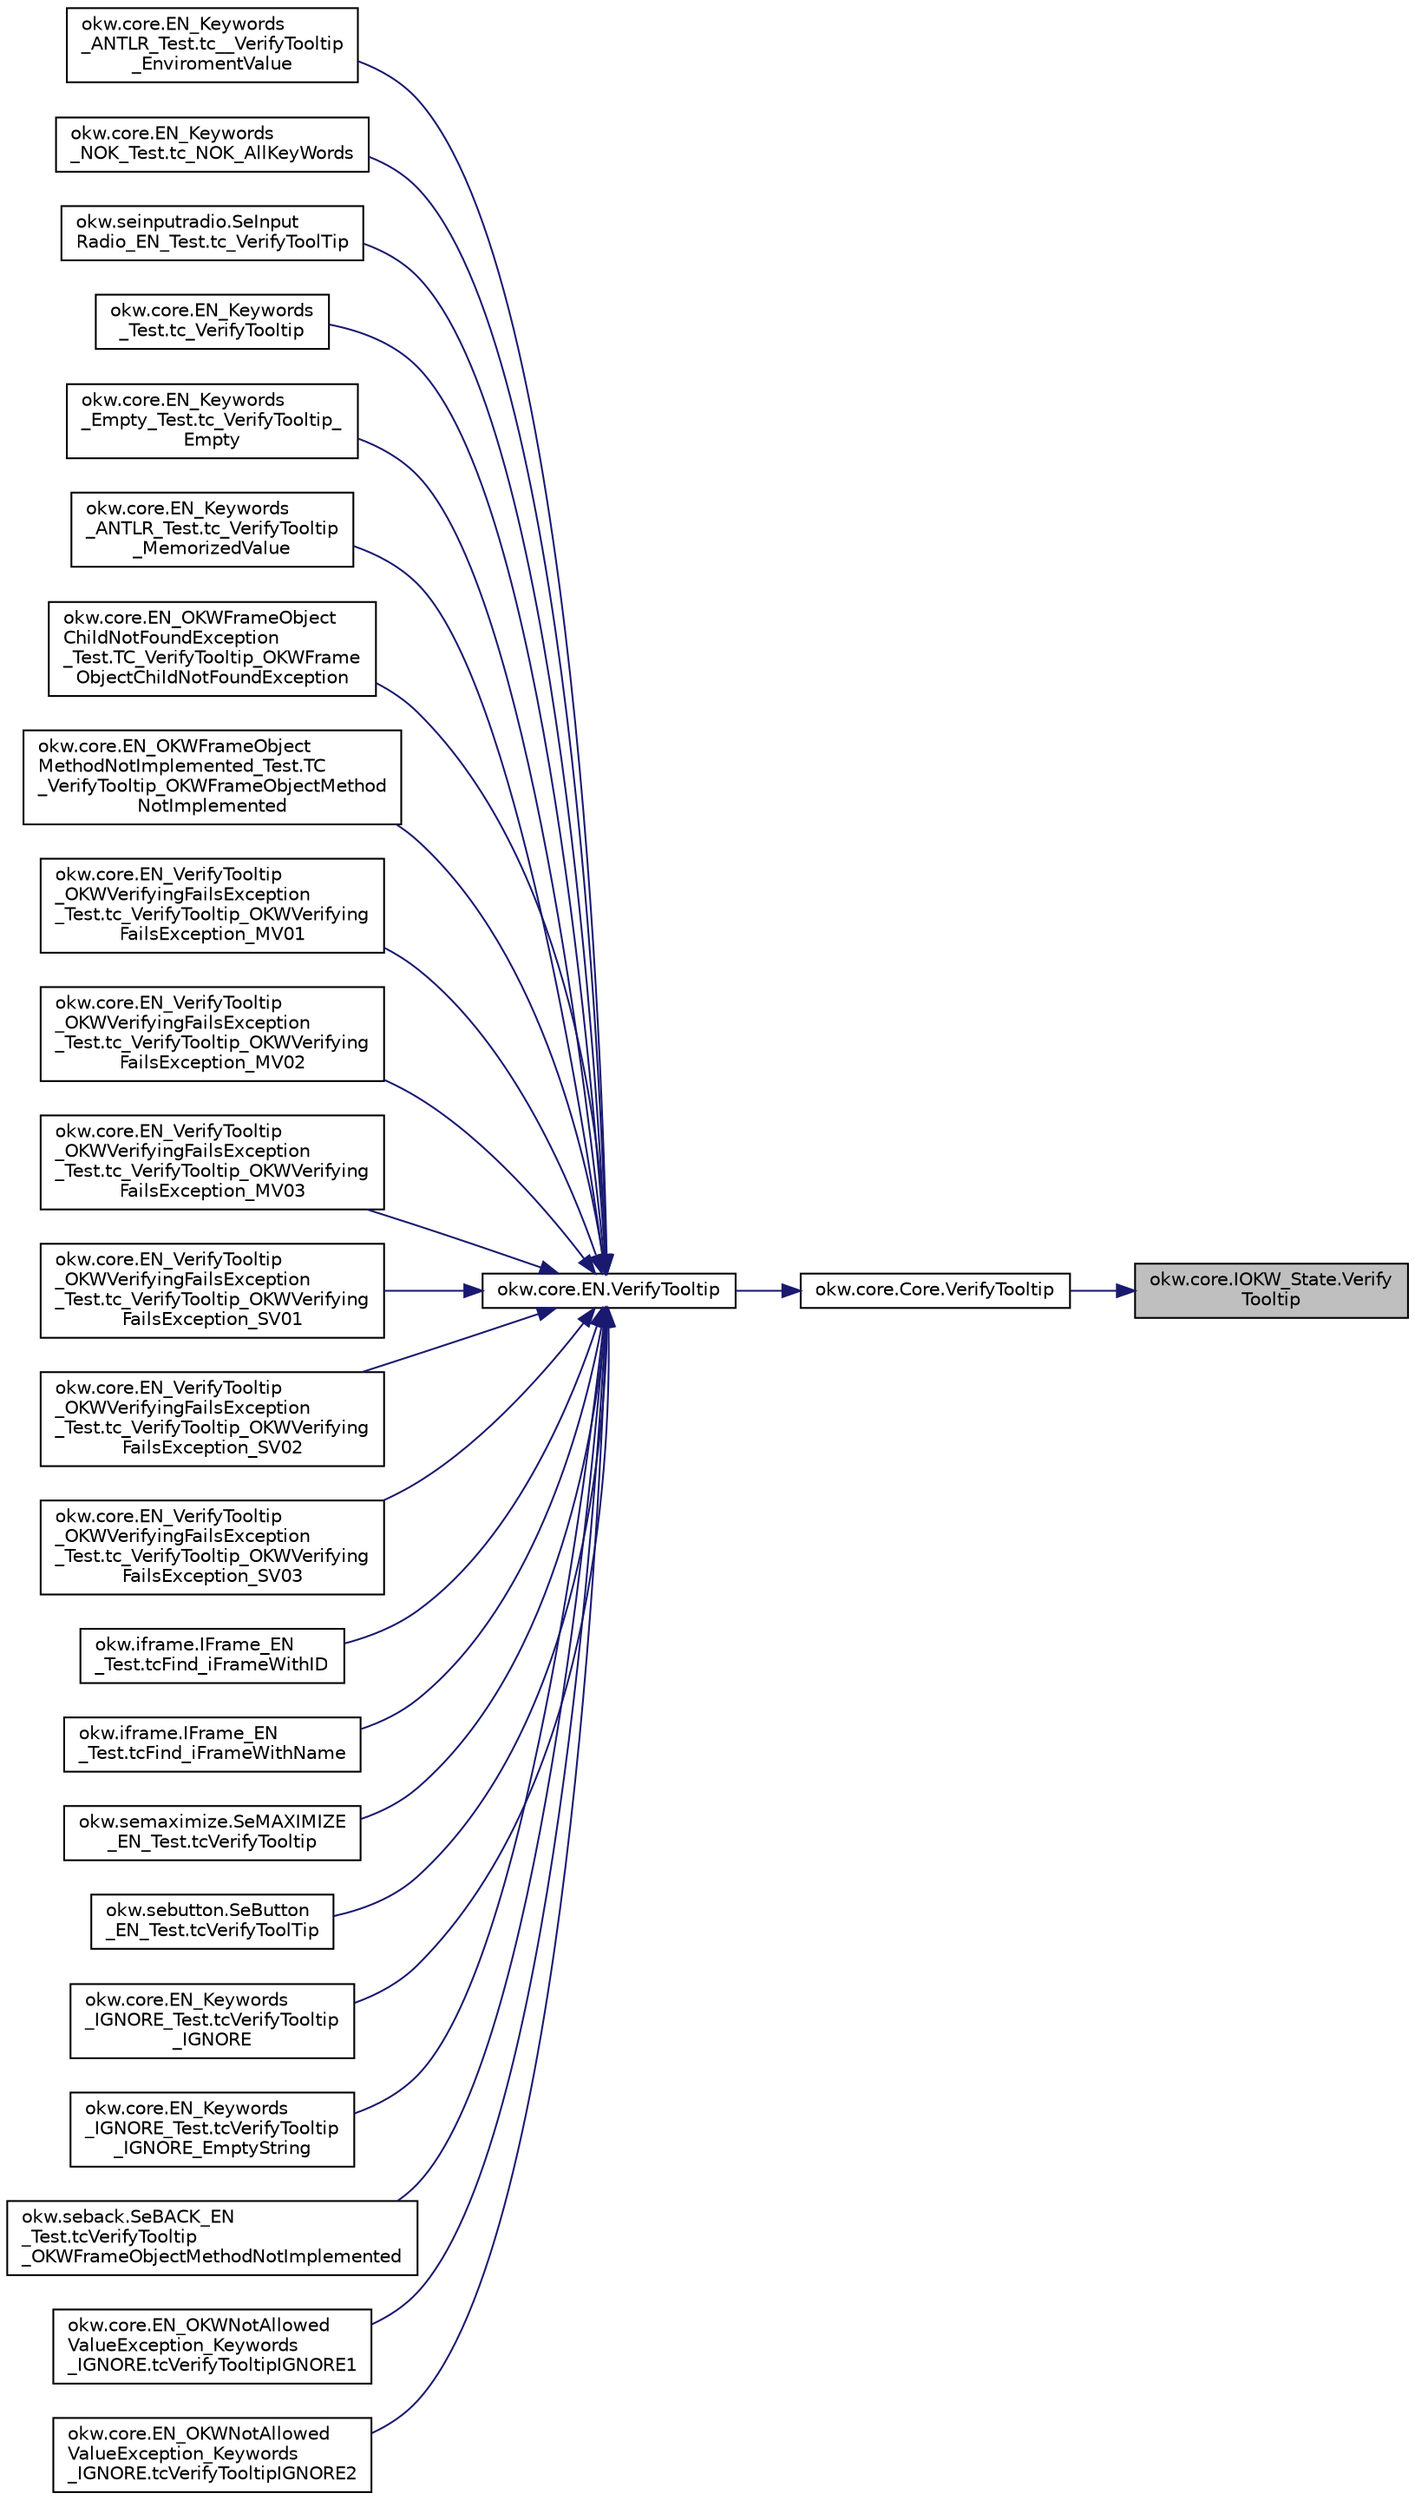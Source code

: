 digraph "okw.core.IOKW_State.VerifyTooltip"
{
 // INTERACTIVE_SVG=YES
 // LATEX_PDF_SIZE
  edge [fontname="Helvetica",fontsize="10",labelfontname="Helvetica",labelfontsize="10"];
  node [fontname="Helvetica",fontsize="10",shape=record];
  rankdir="RL";
  Node1 [label="okw.core.IOKW_State.Verify\lTooltip",height=0.2,width=0.4,color="black", fillcolor="grey75", style="filled", fontcolor="black",tooltip="Prüft den Tooltip-Text eines Objektes."];
  Node1 -> Node2 [dir="back",color="midnightblue",fontsize="10",style="solid",fontname="Helvetica"];
  Node2 [label="okw.core.Core.VerifyTooltip",height=0.2,width=0.4,color="black", fillcolor="white", style="filled",URL="$classokw_1_1core_1_1_core.html#aa53c4a10dcd4eb1a6ae2c41eb9f23ee2",tooltip="Prüft den Tooltip-Text eines Objektes."];
  Node2 -> Node3 [dir="back",color="midnightblue",fontsize="10",style="solid",fontname="Helvetica"];
  Node3 [label="okw.core.EN.VerifyTooltip",height=0.2,width=0.4,color="black", fillcolor="white", style="filled",URL="$classokw_1_1core_1_1_e_n.html#a7a19b4149e808ffc7fbaca9d0e6412b3",tooltip="Prüft den Tooltip-Text eines Objektes."];
  Node3 -> Node4 [dir="back",color="midnightblue",fontsize="10",style="solid",fontname="Helvetica"];
  Node4 [label="okw.core.EN_Keywords\l_ANTLR_Test.tc__VerifyTooltip\l_EnviromentValue",height=0.2,width=0.4,color="black", fillcolor="white", style="filled",URL="$classokw_1_1core_1_1_e_n___keywords___a_n_t_l_r___test.html#a4ad606615476d86141bdb598f2c21666",tooltip=" "];
  Node3 -> Node5 [dir="back",color="midnightblue",fontsize="10",style="solid",fontname="Helvetica"];
  Node5 [label="okw.core.EN_Keywords\l_NOK_Test.tc_NOK_AllKeyWords",height=0.2,width=0.4,color="black", fillcolor="white", style="filled",URL="$classokw_1_1core_1_1_e_n___keywords___n_o_k___test.html#a81a960a2341dfb0e27da7871291c84dc",tooltip="Prüft methoden aufruf für einen einfachen Click."];
  Node3 -> Node6 [dir="back",color="midnightblue",fontsize="10",style="solid",fontname="Helvetica"];
  Node6 [label="okw.seinputradio.SeInput\lRadio_EN_Test.tc_VerifyToolTip",height=0.2,width=0.4,color="black", fillcolor="white", style="filled",URL="$classokw_1_1seinputradio_1_1_se_input_radio___e_n___test.html#a4f95c220c0bd0f4090fafff529fcfdc3",tooltip="Test des Schlüsselwortes VerifyToolTip für den GUI-Adapter SeInputRadio."];
  Node3 -> Node7 [dir="back",color="midnightblue",fontsize="10",style="solid",fontname="Helvetica"];
  Node7 [label="okw.core.EN_Keywords\l_Test.tc_VerifyTooltip",height=0.2,width=0.4,color="black", fillcolor="white", style="filled",URL="$classokw_1_1core_1_1_e_n___keywords___test.html#acd9fb68b19c937fd107640c6fd56338c",tooltip="\"Normaler\" Testfall für das Schlüsselwort VerifyCaption."];
  Node3 -> Node8 [dir="back",color="midnightblue",fontsize="10",style="solid",fontname="Helvetica"];
  Node8 [label="okw.core.EN_Keywords\l_Empty_Test.tc_VerifyTooltip_\lEmpty",height=0.2,width=0.4,color="black", fillcolor="white", style="filled",URL="$classokw_1_1core_1_1_e_n___keywords___empty___test.html#a9fc53dc3dc66074ac611851720cb9a94",tooltip="Prüft \"${EMPTY}\" für das Schlüsselwort VerifyValue(string,string)"];
  Node3 -> Node9 [dir="back",color="midnightblue",fontsize="10",style="solid",fontname="Helvetica"];
  Node9 [label="okw.core.EN_Keywords\l_ANTLR_Test.tc_VerifyTooltip\l_MemorizedValue",height=0.2,width=0.4,color="black", fillcolor="white", style="filled",URL="$classokw_1_1core_1_1_e_n___keywords___a_n_t_l_r___test.html#af6fc2eaf63a00647e7cf20878a2b7536",tooltip=" "];
  Node3 -> Node10 [dir="back",color="midnightblue",fontsize="10",style="solid",fontname="Helvetica"];
  Node10 [label="okw.core.EN_OKWFrameObject\lChildNotFoundException\l_Test.TC_VerifyTooltip_OKWFrame\lObjectChildNotFoundException",height=0.2,width=0.4,color="black", fillcolor="white", style="filled",URL="$classokw_1_1core_1_1_e_n___o_k_w_frame_object_child_not_found_exception___test.html#ac46576609538e5edf8dd2265dd8306c6",tooltip="Prüft ob die Ausnahme OKWFrameObjectChildNotFoundException durch die LFC-VerifyValue ausgelöst wird,..."];
  Node3 -> Node11 [dir="back",color="midnightblue",fontsize="10",style="solid",fontname="Helvetica"];
  Node11 [label="okw.core.EN_OKWFrameObject\lMethodNotImplemented_Test.TC\l_VerifyTooltip_OKWFrameObjectMethod\lNotImplemented",height=0.2,width=0.4,color="black", fillcolor="white", style="filled",URL="$classokw_1_1core_1_1_e_n___o_k_w_frame_object_method_not_implemented___test.html#a2d83a9bb5ad1bf7e685a32a558aaa0bc",tooltip="Prüft ob die Ausnahme OKWFrameObjectMethodNotImplemented von VerifyTooltip( FN, ExpVal ) ausgelöst wi..."];
  Node3 -> Node12 [dir="back",color="midnightblue",fontsize="10",style="solid",fontname="Helvetica"];
  Node12 [label="okw.core.EN_VerifyTooltip\l_OKWVerifyingFailsException\l_Test.tc_VerifyTooltip_OKWVerifying\lFailsException_MV01",height=0.2,width=0.4,color="black", fillcolor="white", style="filled",URL="$classokw_1_1core_1_1_e_n___verify_tooltip___o_k_w_verifying_fails_exception___test.html#afd2d3f8ba38ae6d7cd04aecbd34d62e8",tooltip="Prüft, ob die Ausnahme OKWVerifyingFailsException bei einem Soll/Ist-Vergleich ausgelöst wird."];
  Node3 -> Node13 [dir="back",color="midnightblue",fontsize="10",style="solid",fontname="Helvetica"];
  Node13 [label="okw.core.EN_VerifyTooltip\l_OKWVerifyingFailsException\l_Test.tc_VerifyTooltip_OKWVerifying\lFailsException_MV02",height=0.2,width=0.4,color="black", fillcolor="white", style="filled",URL="$classokw_1_1core_1_1_e_n___verify_tooltip___o_k_w_verifying_fails_exception___test.html#a5c0d99347013a0d2de1b9687a6471364",tooltip="Prüft, ob die Ausnahme OKWVerifyingFailsException bei einem Soll/Ist-Vergleich ausgelöst wird."];
  Node3 -> Node14 [dir="back",color="midnightblue",fontsize="10",style="solid",fontname="Helvetica"];
  Node14 [label="okw.core.EN_VerifyTooltip\l_OKWVerifyingFailsException\l_Test.tc_VerifyTooltip_OKWVerifying\lFailsException_MV03",height=0.2,width=0.4,color="black", fillcolor="white", style="filled",URL="$classokw_1_1core_1_1_e_n___verify_tooltip___o_k_w_verifying_fails_exception___test.html#aa8e11ade33902ea207796749753d42d8",tooltip="Prüft, ob die Ausnahme OKWVerifyingFailsException bei einem Soll/Ist-Vergleich ausgelöst wird."];
  Node3 -> Node15 [dir="back",color="midnightblue",fontsize="10",style="solid",fontname="Helvetica"];
  Node15 [label="okw.core.EN_VerifyTooltip\l_OKWVerifyingFailsException\l_Test.tc_VerifyTooltip_OKWVerifying\lFailsException_SV01",height=0.2,width=0.4,color="black", fillcolor="white", style="filled",URL="$classokw_1_1core_1_1_e_n___verify_tooltip___o_k_w_verifying_fails_exception___test.html#a4154573bd2215db32edeab3e4d3cd2c6",tooltip="Prüft, ob die Ausnahme OKWVerifyingFailsException bei einem Soll/Ist-Vergleich ausgelöst wird."];
  Node3 -> Node16 [dir="back",color="midnightblue",fontsize="10",style="solid",fontname="Helvetica"];
  Node16 [label="okw.core.EN_VerifyTooltip\l_OKWVerifyingFailsException\l_Test.tc_VerifyTooltip_OKWVerifying\lFailsException_SV02",height=0.2,width=0.4,color="black", fillcolor="white", style="filled",URL="$classokw_1_1core_1_1_e_n___verify_tooltip___o_k_w_verifying_fails_exception___test.html#a093e47d359d7d27c4bcf18be036d31c6",tooltip="Prüft, ob die Ausnahme OKWVerifyingFailsException bei einem Soll/Ist-Vergleich ausgelöst wird."];
  Node3 -> Node17 [dir="back",color="midnightblue",fontsize="10",style="solid",fontname="Helvetica"];
  Node17 [label="okw.core.EN_VerifyTooltip\l_OKWVerifyingFailsException\l_Test.tc_VerifyTooltip_OKWVerifying\lFailsException_SV03",height=0.2,width=0.4,color="black", fillcolor="white", style="filled",URL="$classokw_1_1core_1_1_e_n___verify_tooltip___o_k_w_verifying_fails_exception___test.html#a5836eb0c73c157dd641ca7018f26b2c3",tooltip="Prüft, ob die Ausnahme OKWVerifyingFailsException bei einem Soll/Ist-Vergleich ausgelöst wird."];
  Node3 -> Node18 [dir="back",color="midnightblue",fontsize="10",style="solid",fontname="Helvetica"];
  Node18 [label="okw.iframe.IFrame_EN\l_Test.tcFind_iFrameWithID",height=0.2,width=0.4,color="black", fillcolor="white", style="filled",URL="$classokw_1_1iframe_1_1_i_frame___e_n___test.html#adee33017452489e5a0ef80aaafb626cc",tooltip="Testet die Implementierung des Schlüsselwortes ClickOn( FN ) für Klasse SeBACK ."];
  Node3 -> Node19 [dir="back",color="midnightblue",fontsize="10",style="solid",fontname="Helvetica"];
  Node19 [label="okw.iframe.IFrame_EN\l_Test.tcFind_iFrameWithName",height=0.2,width=0.4,color="black", fillcolor="white", style="filled",URL="$classokw_1_1iframe_1_1_i_frame___e_n___test.html#aab35fb15a8b81f6ff5ac834683b47b7d",tooltip="Testet die Implementierung des Schlüsselwortes ClickOn( FN ) für Klasse SeBACK ."];
  Node3 -> Node20 [dir="back",color="midnightblue",fontsize="10",style="solid",fontname="Helvetica"];
  Node20 [label="okw.semaximize.SeMAXIMIZE\l_EN_Test.tcVerifyTooltip",height=0.2,width=0.4,color="black", fillcolor="white", style="filled",URL="$classokw_1_1semaximize_1_1_se_m_a_x_i_m_i_z_e___e_n___test.html#afd5d58d8fb1b537a6f1a4a1bb1b8dded",tooltip="Test des Schlüsselwortes \"VerifyTooltip( FN, ExpVal ) für SeMAXIMIZE."];
  Node3 -> Node21 [dir="back",color="midnightblue",fontsize="10",style="solid",fontname="Helvetica"];
  Node21 [label="okw.sebutton.SeButton\l_EN_Test.tcVerifyToolTip",height=0.2,width=0.4,color="black", fillcolor="white", style="filled",URL="$classokw_1_1sebutton_1_1_se_button___e_n___test.html#a3c0bda196d93ffad013a52a7e4e8ad6b",tooltip="Test des Schlüsselwortes VerifyToolTip für den GUI-Adapter SeButton."];
  Node3 -> Node22 [dir="back",color="midnightblue",fontsize="10",style="solid",fontname="Helvetica"];
  Node22 [label="okw.core.EN_Keywords\l_IGNORE_Test.tcVerifyTooltip\l_IGNORE",height=0.2,width=0.4,color="black", fillcolor="white", style="filled",URL="$classokw_1_1core_1_1_e_n___keywords___i_g_n_o_r_e___test.html#aaa254c68e91fda79f5c89f00701ab867",tooltip=" "];
  Node3 -> Node23 [dir="back",color="midnightblue",fontsize="10",style="solid",fontname="Helvetica"];
  Node23 [label="okw.core.EN_Keywords\l_IGNORE_Test.tcVerifyTooltip\l_IGNORE_EmptyString",height=0.2,width=0.4,color="black", fillcolor="white", style="filled",URL="$classokw_1_1core_1_1_e_n___keywords___i_g_n_o_r_e___test.html#ac3eae8ec7b4e04855ee49375c469f6d6",tooltip=" "];
  Node3 -> Node24 [dir="back",color="midnightblue",fontsize="10",style="solid",fontname="Helvetica"];
  Node24 [label="okw.seback.SeBACK_EN\l_Test.tcVerifyTooltip\l_OKWFrameObjectMethodNotImplemented",height=0.2,width=0.4,color="black", fillcolor="white", style="filled",URL="$classokw_1_1seback_1_1_se_b_a_c_k___e_n___test.html#a73262d4d2e6a76abf88772d52a116846",tooltip="Test des Schlüsselwortes \"VerifyTooltip( FN, ExpVal ) für SeBACK."];
  Node3 -> Node25 [dir="back",color="midnightblue",fontsize="10",style="solid",fontname="Helvetica"];
  Node25 [label="okw.core.EN_OKWNotAllowed\lValueException_Keywords\l_IGNORE.tcVerifyTooltipIGNORE1",height=0.2,width=0.4,color="black", fillcolor="white", style="filled",URL="$classokw_1_1core_1_1_e_n___o_k_w_not_allowed_value_exception___keywords___i_g_n_o_r_e.html#a4631339fd8d3fa1a2b5975e33bcf3f1d",tooltip="Prüft ob \"${IGNORE} \" die Ausnahme okw.exceptions.OKWNotAllowedValueException auslöst."];
  Node3 -> Node26 [dir="back",color="midnightblue",fontsize="10",style="solid",fontname="Helvetica"];
  Node26 [label="okw.core.EN_OKWNotAllowed\lValueException_Keywords\l_IGNORE.tcVerifyTooltipIGNORE2",height=0.2,width=0.4,color="black", fillcolor="white", style="filled",URL="$classokw_1_1core_1_1_e_n___o_k_w_not_allowed_value_exception___keywords___i_g_n_o_r_e.html#a3fecf3a3667a64f92cc8abcdd772c8e5",tooltip="Prüft ob \"\"${IGNORE}${TCN}\" die Ausnahme okw.exceptions.OKWNotAllowedValueException auslöst."];
}
